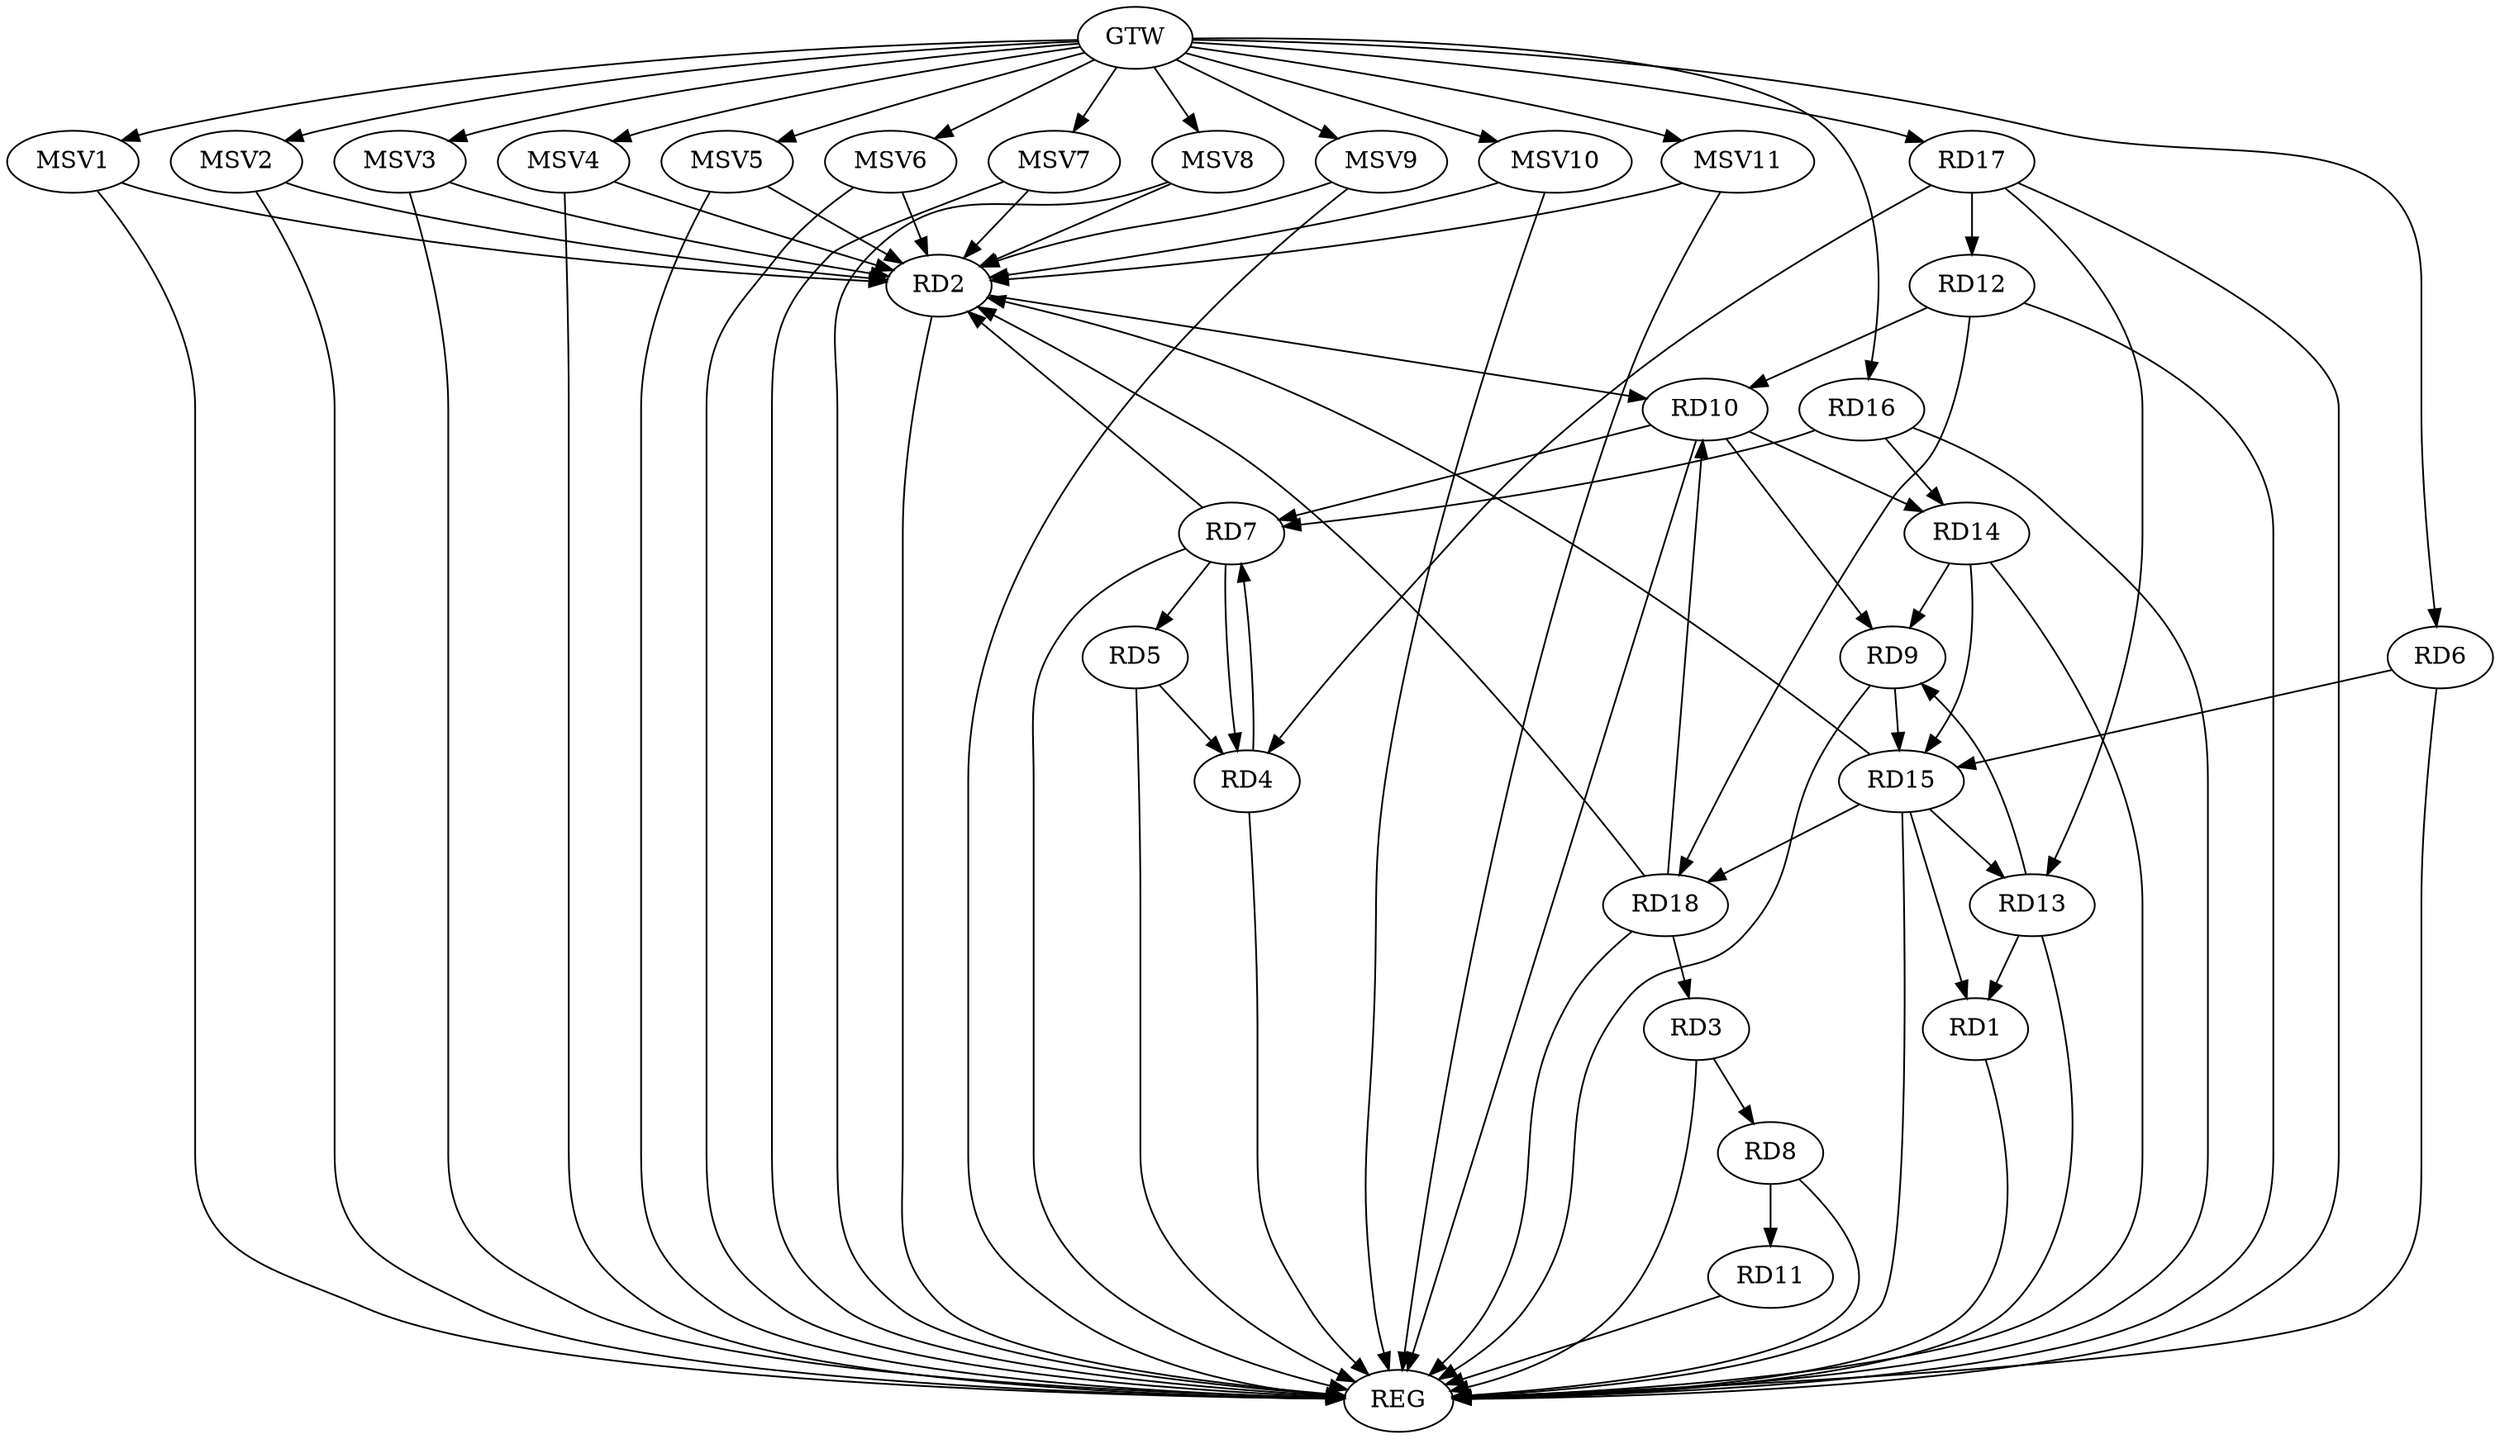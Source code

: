 strict digraph G {
  RD1 [ label="RD1" ];
  RD2 [ label="RD2" ];
  RD3 [ label="RD3" ];
  RD4 [ label="RD4" ];
  RD5 [ label="RD5" ];
  RD6 [ label="RD6" ];
  RD7 [ label="RD7" ];
  RD8 [ label="RD8" ];
  RD9 [ label="RD9" ];
  RD10 [ label="RD10" ];
  RD11 [ label="RD11" ];
  RD12 [ label="RD12" ];
  RD13 [ label="RD13" ];
  RD14 [ label="RD14" ];
  RD15 [ label="RD15" ];
  RD16 [ label="RD16" ];
  RD17 [ label="RD17" ];
  RD18 [ label="RD18" ];
  GTW [ label="GTW" ];
  REG [ label="REG" ];
  MSV1 [ label="MSV1" ];
  MSV2 [ label="MSV2" ];
  MSV3 [ label="MSV3" ];
  MSV4 [ label="MSV4" ];
  MSV5 [ label="MSV5" ];
  MSV6 [ label="MSV6" ];
  MSV7 [ label="MSV7" ];
  MSV8 [ label="MSV8" ];
  MSV9 [ label="MSV9" ];
  MSV10 [ label="MSV10" ];
  MSV11 [ label="MSV11" ];
  RD13 -> RD1;
  RD15 -> RD1;
  RD7 -> RD2;
  RD2 -> RD10;
  RD15 -> RD2;
  RD18 -> RD2;
  RD3 -> RD8;
  RD18 -> RD3;
  RD5 -> RD4;
  RD4 -> RD7;
  RD7 -> RD4;
  RD17 -> RD4;
  RD7 -> RD5;
  RD6 -> RD15;
  RD10 -> RD7;
  RD16 -> RD7;
  RD8 -> RD11;
  RD10 -> RD9;
  RD13 -> RD9;
  RD14 -> RD9;
  RD9 -> RD15;
  RD12 -> RD10;
  RD10 -> RD14;
  RD18 -> RD10;
  RD17 -> RD12;
  RD12 -> RD18;
  RD15 -> RD13;
  RD17 -> RD13;
  RD14 -> RD15;
  RD16 -> RD14;
  RD15 -> RD18;
  GTW -> RD6;
  GTW -> RD16;
  GTW -> RD17;
  RD1 -> REG;
  RD2 -> REG;
  RD3 -> REG;
  RD4 -> REG;
  RD5 -> REG;
  RD6 -> REG;
  RD7 -> REG;
  RD8 -> REG;
  RD9 -> REG;
  RD10 -> REG;
  RD11 -> REG;
  RD12 -> REG;
  RD13 -> REG;
  RD14 -> REG;
  RD15 -> REG;
  RD16 -> REG;
  RD17 -> REG;
  RD18 -> REG;
  MSV1 -> RD2;
  GTW -> MSV1;
  MSV1 -> REG;
  MSV2 -> RD2;
  MSV3 -> RD2;
  GTW -> MSV2;
  MSV2 -> REG;
  GTW -> MSV3;
  MSV3 -> REG;
  MSV4 -> RD2;
  GTW -> MSV4;
  MSV4 -> REG;
  MSV5 -> RD2;
  GTW -> MSV5;
  MSV5 -> REG;
  MSV6 -> RD2;
  GTW -> MSV6;
  MSV6 -> REG;
  MSV7 -> RD2;
  GTW -> MSV7;
  MSV7 -> REG;
  MSV8 -> RD2;
  GTW -> MSV8;
  MSV8 -> REG;
  MSV9 -> RD2;
  MSV10 -> RD2;
  GTW -> MSV9;
  MSV9 -> REG;
  GTW -> MSV10;
  MSV10 -> REG;
  MSV11 -> RD2;
  GTW -> MSV11;
  MSV11 -> REG;
}
